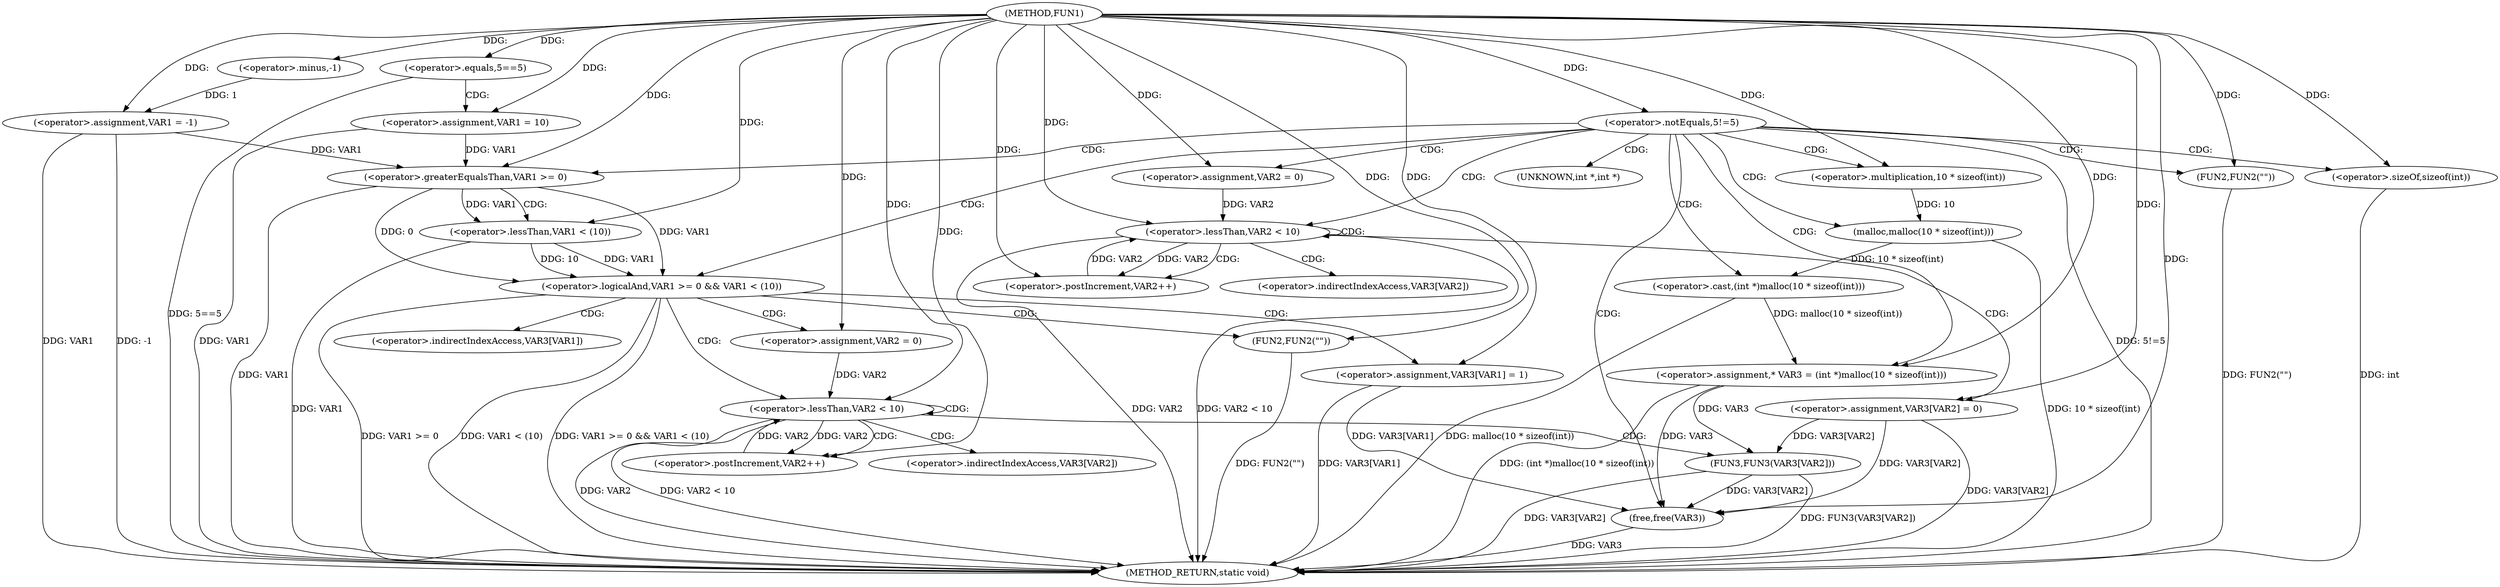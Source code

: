 digraph FUN1 {  
"1000100" [label = "(METHOD,FUN1)" ]
"1000185" [label = "(METHOD_RETURN,static void)" ]
"1000103" [label = "(<operator>.assignment,VAR1 = -1)" ]
"1000105" [label = "(<operator>.minus,-1)" ]
"1000108" [label = "(<operator>.equals,5==5)" ]
"1000112" [label = "(<operator>.assignment,VAR1 = 10)" ]
"1000116" [label = "(<operator>.notEquals,5!=5)" ]
"1000120" [label = "(FUN2,FUN2(\"\"))" ]
"1000127" [label = "(<operator>.assignment,* VAR3 = (int *)malloc(10 * sizeof(int)))" ]
"1000129" [label = "(<operator>.cast,(int *)malloc(10 * sizeof(int)))" ]
"1000131" [label = "(malloc,malloc(10 * sizeof(int)))" ]
"1000132" [label = "(<operator>.multiplication,10 * sizeof(int))" ]
"1000134" [label = "(<operator>.sizeOf,sizeof(int))" ]
"1000137" [label = "(<operator>.assignment,VAR2 = 0)" ]
"1000140" [label = "(<operator>.lessThan,VAR2 < 10)" ]
"1000143" [label = "(<operator>.postIncrement,VAR2++)" ]
"1000146" [label = "(<operator>.assignment,VAR3[VAR2] = 0)" ]
"1000152" [label = "(<operator>.logicalAnd,VAR1 >= 0 && VAR1 < (10))" ]
"1000153" [label = "(<operator>.greaterEqualsThan,VAR1 >= 0)" ]
"1000156" [label = "(<operator>.lessThan,VAR1 < (10))" ]
"1000160" [label = "(<operator>.assignment,VAR3[VAR1] = 1)" ]
"1000166" [label = "(<operator>.assignment,VAR2 = 0)" ]
"1000169" [label = "(<operator>.lessThan,VAR2 < 10)" ]
"1000172" [label = "(<operator>.postIncrement,VAR2++)" ]
"1000175" [label = "(FUN3,FUN3(VAR3[VAR2]))" ]
"1000181" [label = "(FUN2,FUN2(\"\"))" ]
"1000183" [label = "(free,free(VAR3))" ]
"1000130" [label = "(UNKNOWN,int *,int *)" ]
"1000147" [label = "(<operator>.indirectIndexAccess,VAR3[VAR2])" ]
"1000161" [label = "(<operator>.indirectIndexAccess,VAR3[VAR1])" ]
"1000176" [label = "(<operator>.indirectIndexAccess,VAR3[VAR2])" ]
  "1000108" -> "1000185"  [ label = "DDG: 5==5"] 
  "1000169" -> "1000185"  [ label = "DDG: VAR2 < 10"] 
  "1000156" -> "1000185"  [ label = "DDG: VAR1"] 
  "1000103" -> "1000185"  [ label = "DDG: VAR1"] 
  "1000103" -> "1000185"  [ label = "DDG: -1"] 
  "1000181" -> "1000185"  [ label = "DDG: FUN2(\"\")"] 
  "1000175" -> "1000185"  [ label = "DDG: VAR3[VAR2]"] 
  "1000153" -> "1000185"  [ label = "DDG: VAR1"] 
  "1000169" -> "1000185"  [ label = "DDG: VAR2"] 
  "1000152" -> "1000185"  [ label = "DDG: VAR1 < (10)"] 
  "1000129" -> "1000185"  [ label = "DDG: malloc(10 * sizeof(int))"] 
  "1000131" -> "1000185"  [ label = "DDG: 10 * sizeof(int)"] 
  "1000140" -> "1000185"  [ label = "DDG: VAR2"] 
  "1000140" -> "1000185"  [ label = "DDG: VAR2 < 10"] 
  "1000183" -> "1000185"  [ label = "DDG: VAR3"] 
  "1000152" -> "1000185"  [ label = "DDG: VAR1 >= 0 && VAR1 < (10)"] 
  "1000127" -> "1000185"  [ label = "DDG: (int *)malloc(10 * sizeof(int))"] 
  "1000152" -> "1000185"  [ label = "DDG: VAR1 >= 0"] 
  "1000134" -> "1000185"  [ label = "DDG: int"] 
  "1000112" -> "1000185"  [ label = "DDG: VAR1"] 
  "1000120" -> "1000185"  [ label = "DDG: FUN2(\"\")"] 
  "1000146" -> "1000185"  [ label = "DDG: VAR3[VAR2]"] 
  "1000160" -> "1000185"  [ label = "DDG: VAR3[VAR1]"] 
  "1000116" -> "1000185"  [ label = "DDG: 5!=5"] 
  "1000175" -> "1000185"  [ label = "DDG: FUN3(VAR3[VAR2])"] 
  "1000105" -> "1000103"  [ label = "DDG: 1"] 
  "1000100" -> "1000103"  [ label = "DDG: "] 
  "1000100" -> "1000105"  [ label = "DDG: "] 
  "1000100" -> "1000108"  [ label = "DDG: "] 
  "1000100" -> "1000112"  [ label = "DDG: "] 
  "1000100" -> "1000116"  [ label = "DDG: "] 
  "1000100" -> "1000120"  [ label = "DDG: "] 
  "1000129" -> "1000127"  [ label = "DDG: malloc(10 * sizeof(int))"] 
  "1000100" -> "1000127"  [ label = "DDG: "] 
  "1000131" -> "1000129"  [ label = "DDG: 10 * sizeof(int)"] 
  "1000132" -> "1000131"  [ label = "DDG: 10"] 
  "1000100" -> "1000132"  [ label = "DDG: "] 
  "1000100" -> "1000134"  [ label = "DDG: "] 
  "1000100" -> "1000137"  [ label = "DDG: "] 
  "1000143" -> "1000140"  [ label = "DDG: VAR2"] 
  "1000137" -> "1000140"  [ label = "DDG: VAR2"] 
  "1000100" -> "1000140"  [ label = "DDG: "] 
  "1000140" -> "1000143"  [ label = "DDG: VAR2"] 
  "1000100" -> "1000143"  [ label = "DDG: "] 
  "1000100" -> "1000146"  [ label = "DDG: "] 
  "1000153" -> "1000152"  [ label = "DDG: VAR1"] 
  "1000153" -> "1000152"  [ label = "DDG: 0"] 
  "1000103" -> "1000153"  [ label = "DDG: VAR1"] 
  "1000112" -> "1000153"  [ label = "DDG: VAR1"] 
  "1000100" -> "1000153"  [ label = "DDG: "] 
  "1000156" -> "1000152"  [ label = "DDG: VAR1"] 
  "1000156" -> "1000152"  [ label = "DDG: 10"] 
  "1000153" -> "1000156"  [ label = "DDG: VAR1"] 
  "1000100" -> "1000156"  [ label = "DDG: "] 
  "1000100" -> "1000160"  [ label = "DDG: "] 
  "1000100" -> "1000166"  [ label = "DDG: "] 
  "1000166" -> "1000169"  [ label = "DDG: VAR2"] 
  "1000172" -> "1000169"  [ label = "DDG: VAR2"] 
  "1000100" -> "1000169"  [ label = "DDG: "] 
  "1000169" -> "1000172"  [ label = "DDG: VAR2"] 
  "1000100" -> "1000172"  [ label = "DDG: "] 
  "1000127" -> "1000175"  [ label = "DDG: VAR3"] 
  "1000146" -> "1000175"  [ label = "DDG: VAR3[VAR2]"] 
  "1000100" -> "1000181"  [ label = "DDG: "] 
  "1000175" -> "1000183"  [ label = "DDG: VAR3[VAR2]"] 
  "1000127" -> "1000183"  [ label = "DDG: VAR3"] 
  "1000146" -> "1000183"  [ label = "DDG: VAR3[VAR2]"] 
  "1000160" -> "1000183"  [ label = "DDG: VAR3[VAR1]"] 
  "1000100" -> "1000183"  [ label = "DDG: "] 
  "1000108" -> "1000112"  [ label = "CDG: "] 
  "1000116" -> "1000153"  [ label = "CDG: "] 
  "1000116" -> "1000127"  [ label = "CDG: "] 
  "1000116" -> "1000152"  [ label = "CDG: "] 
  "1000116" -> "1000183"  [ label = "CDG: "] 
  "1000116" -> "1000131"  [ label = "CDG: "] 
  "1000116" -> "1000120"  [ label = "CDG: "] 
  "1000116" -> "1000132"  [ label = "CDG: "] 
  "1000116" -> "1000137"  [ label = "CDG: "] 
  "1000116" -> "1000129"  [ label = "CDG: "] 
  "1000116" -> "1000130"  [ label = "CDG: "] 
  "1000116" -> "1000140"  [ label = "CDG: "] 
  "1000116" -> "1000134"  [ label = "CDG: "] 
  "1000140" -> "1000143"  [ label = "CDG: "] 
  "1000140" -> "1000147"  [ label = "CDG: "] 
  "1000140" -> "1000146"  [ label = "CDG: "] 
  "1000140" -> "1000140"  [ label = "CDG: "] 
  "1000152" -> "1000161"  [ label = "CDG: "] 
  "1000152" -> "1000166"  [ label = "CDG: "] 
  "1000152" -> "1000169"  [ label = "CDG: "] 
  "1000152" -> "1000160"  [ label = "CDG: "] 
  "1000152" -> "1000181"  [ label = "CDG: "] 
  "1000153" -> "1000156"  [ label = "CDG: "] 
  "1000169" -> "1000172"  [ label = "CDG: "] 
  "1000169" -> "1000169"  [ label = "CDG: "] 
  "1000169" -> "1000175"  [ label = "CDG: "] 
  "1000169" -> "1000176"  [ label = "CDG: "] 
}
